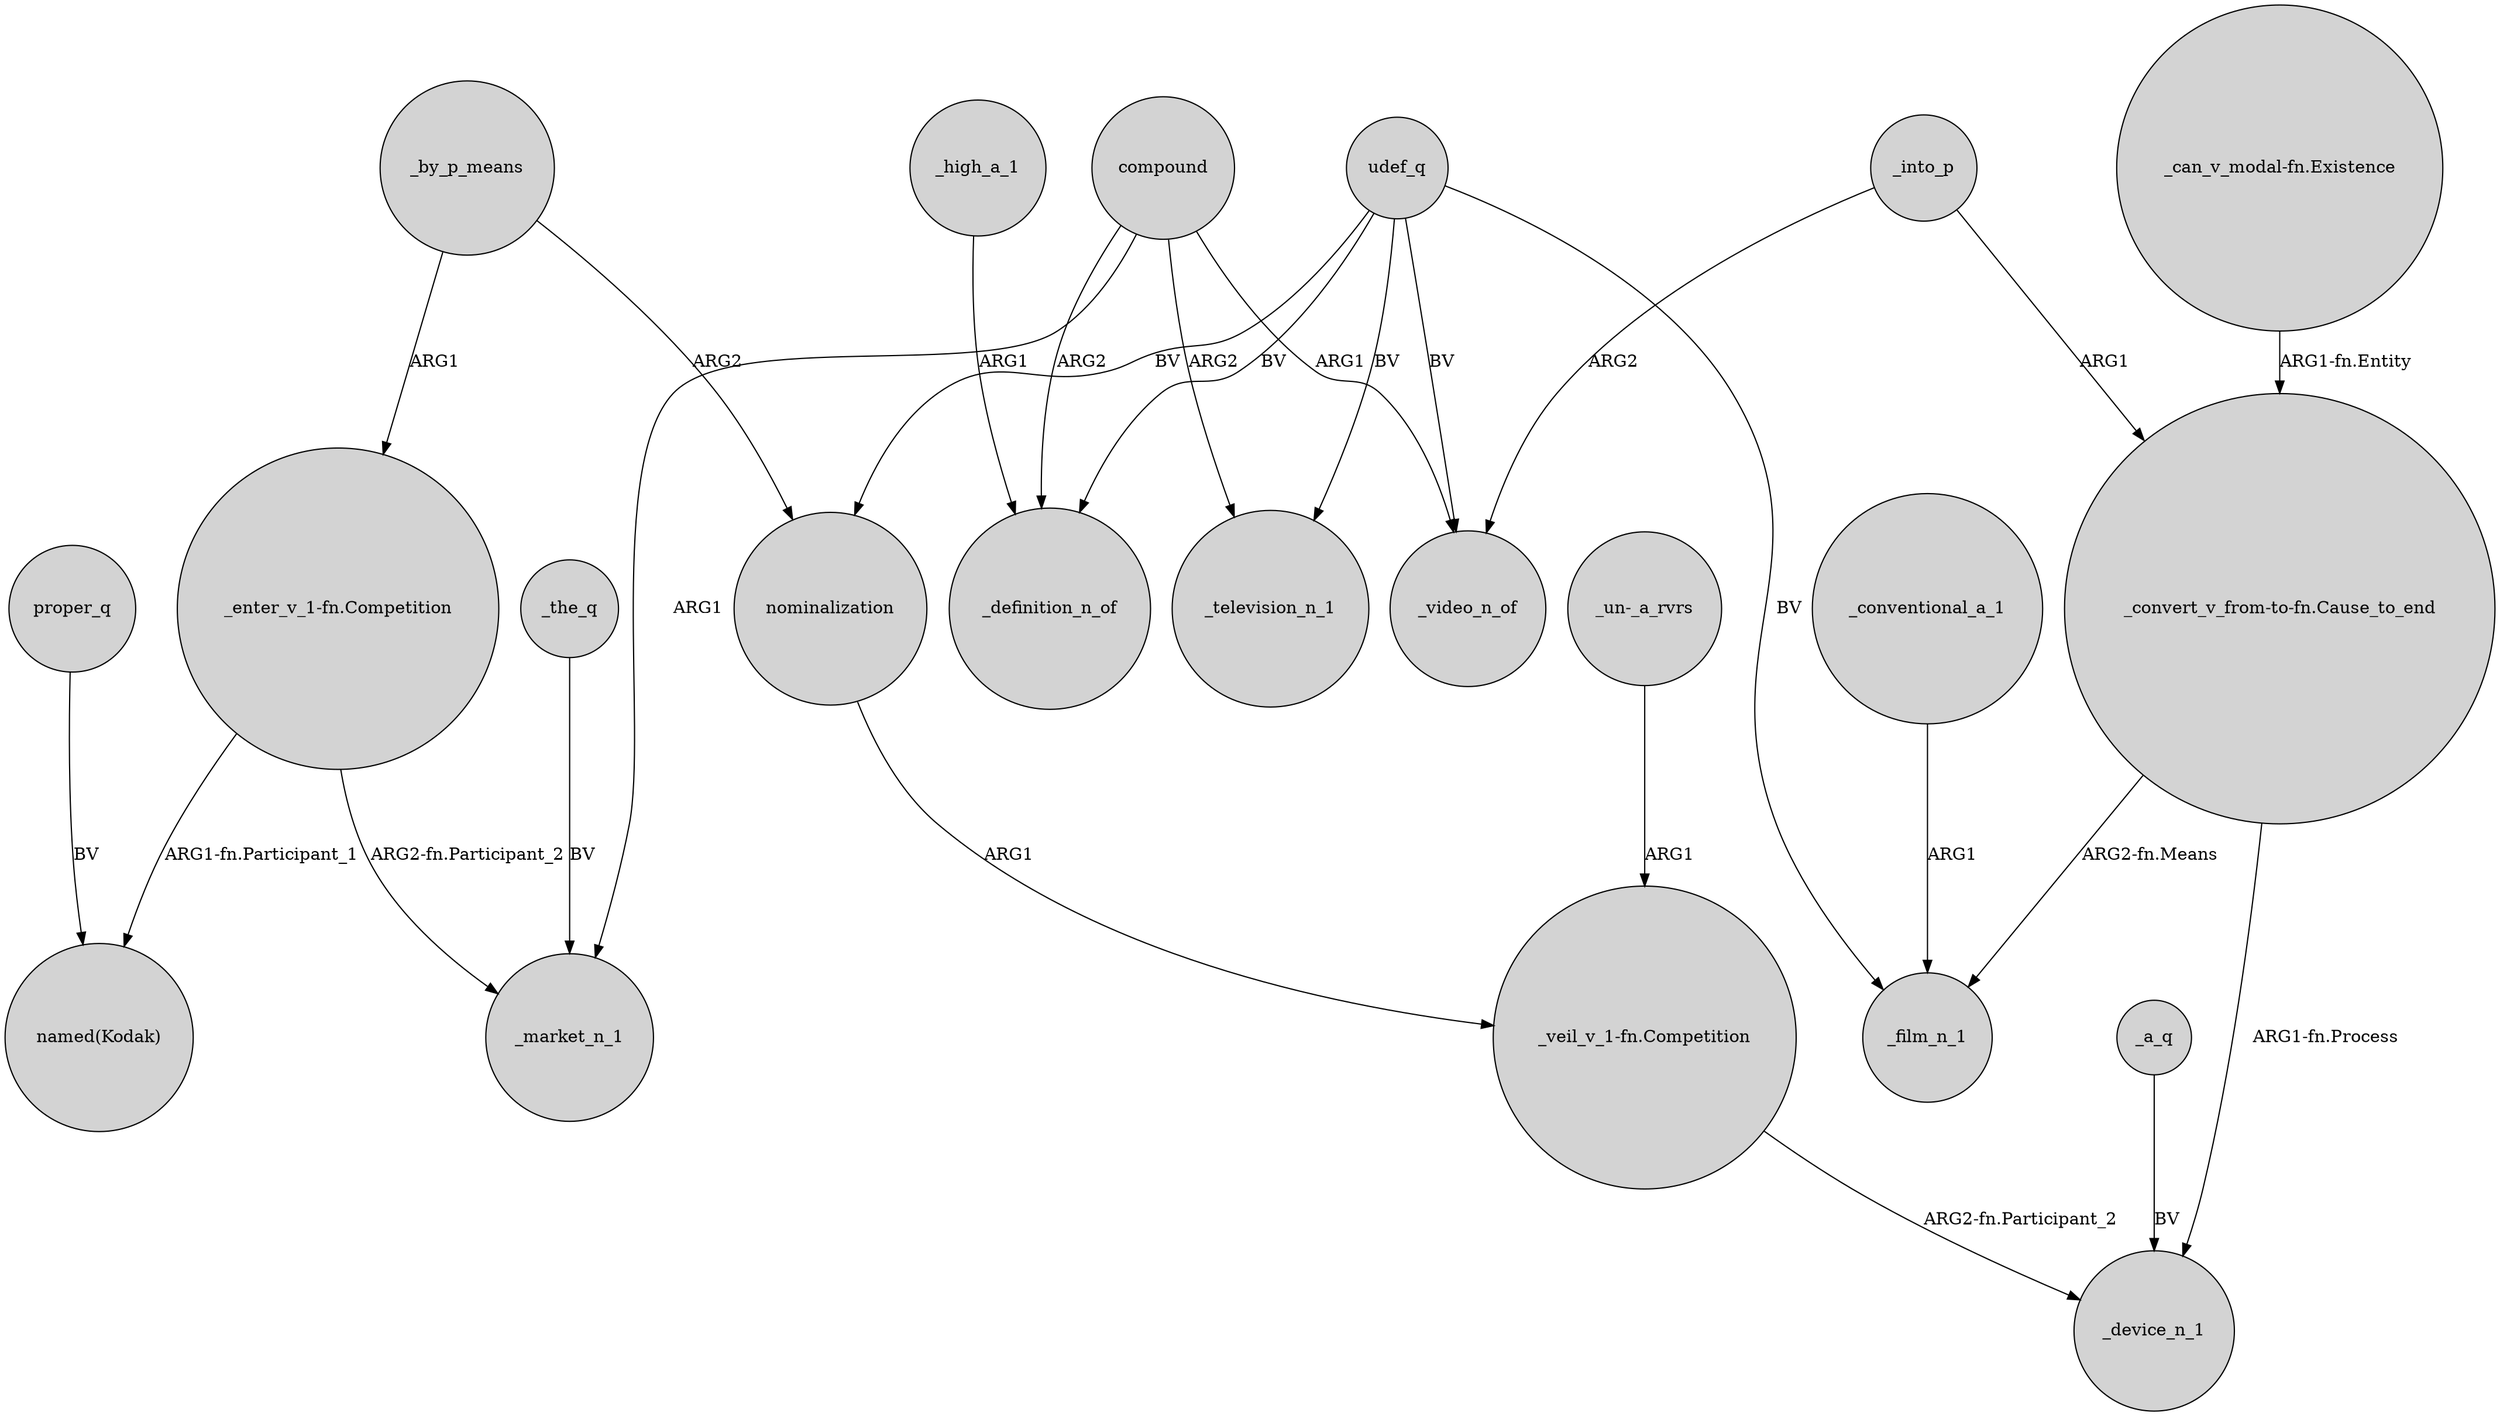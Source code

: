 digraph {
	node [shape=circle style=filled]
	"_enter_v_1-fn.Competition" -> "named(Kodak)" [label="ARG1-fn.Participant_1"]
	compound -> _definition_n_of [label=ARG2]
	"_convert_v_from-to-fn.Cause_to_end" -> _device_n_1 [label="ARG1-fn.Process"]
	udef_q -> _television_n_1 [label=BV]
	_into_p -> _video_n_of [label=ARG2]
	udef_q -> nominalization [label=BV]
	_into_p -> "_convert_v_from-to-fn.Cause_to_end" [label=ARG1]
	nominalization -> "_veil_v_1-fn.Competition" [label=ARG1]
	"_can_v_modal-fn.Existence" -> "_convert_v_from-to-fn.Cause_to_end" [label="ARG1-fn.Entity"]
	udef_q -> _definition_n_of [label=BV]
	_the_q -> _market_n_1 [label=BV]
	_high_a_1 -> _definition_n_of [label=ARG1]
	udef_q -> _video_n_of [label=BV]
	compound -> _television_n_1 [label=ARG2]
	_by_p_means -> nominalization [label=ARG2]
	"_convert_v_from-to-fn.Cause_to_end" -> _film_n_1 [label="ARG2-fn.Means"]
	"_un-_a_rvrs" -> "_veil_v_1-fn.Competition" [label=ARG1]
	"_enter_v_1-fn.Competition" -> _market_n_1 [label="ARG2-fn.Participant_2"]
	"_veil_v_1-fn.Competition" -> _device_n_1 [label="ARG2-fn.Participant_2"]
	proper_q -> "named(Kodak)" [label=BV]
	compound -> _market_n_1 [label=ARG1]
	udef_q -> _film_n_1 [label=BV]
	_conventional_a_1 -> _film_n_1 [label=ARG1]
	_by_p_means -> "_enter_v_1-fn.Competition" [label=ARG1]
	_a_q -> _device_n_1 [label=BV]
	compound -> _video_n_of [label=ARG1]
}
